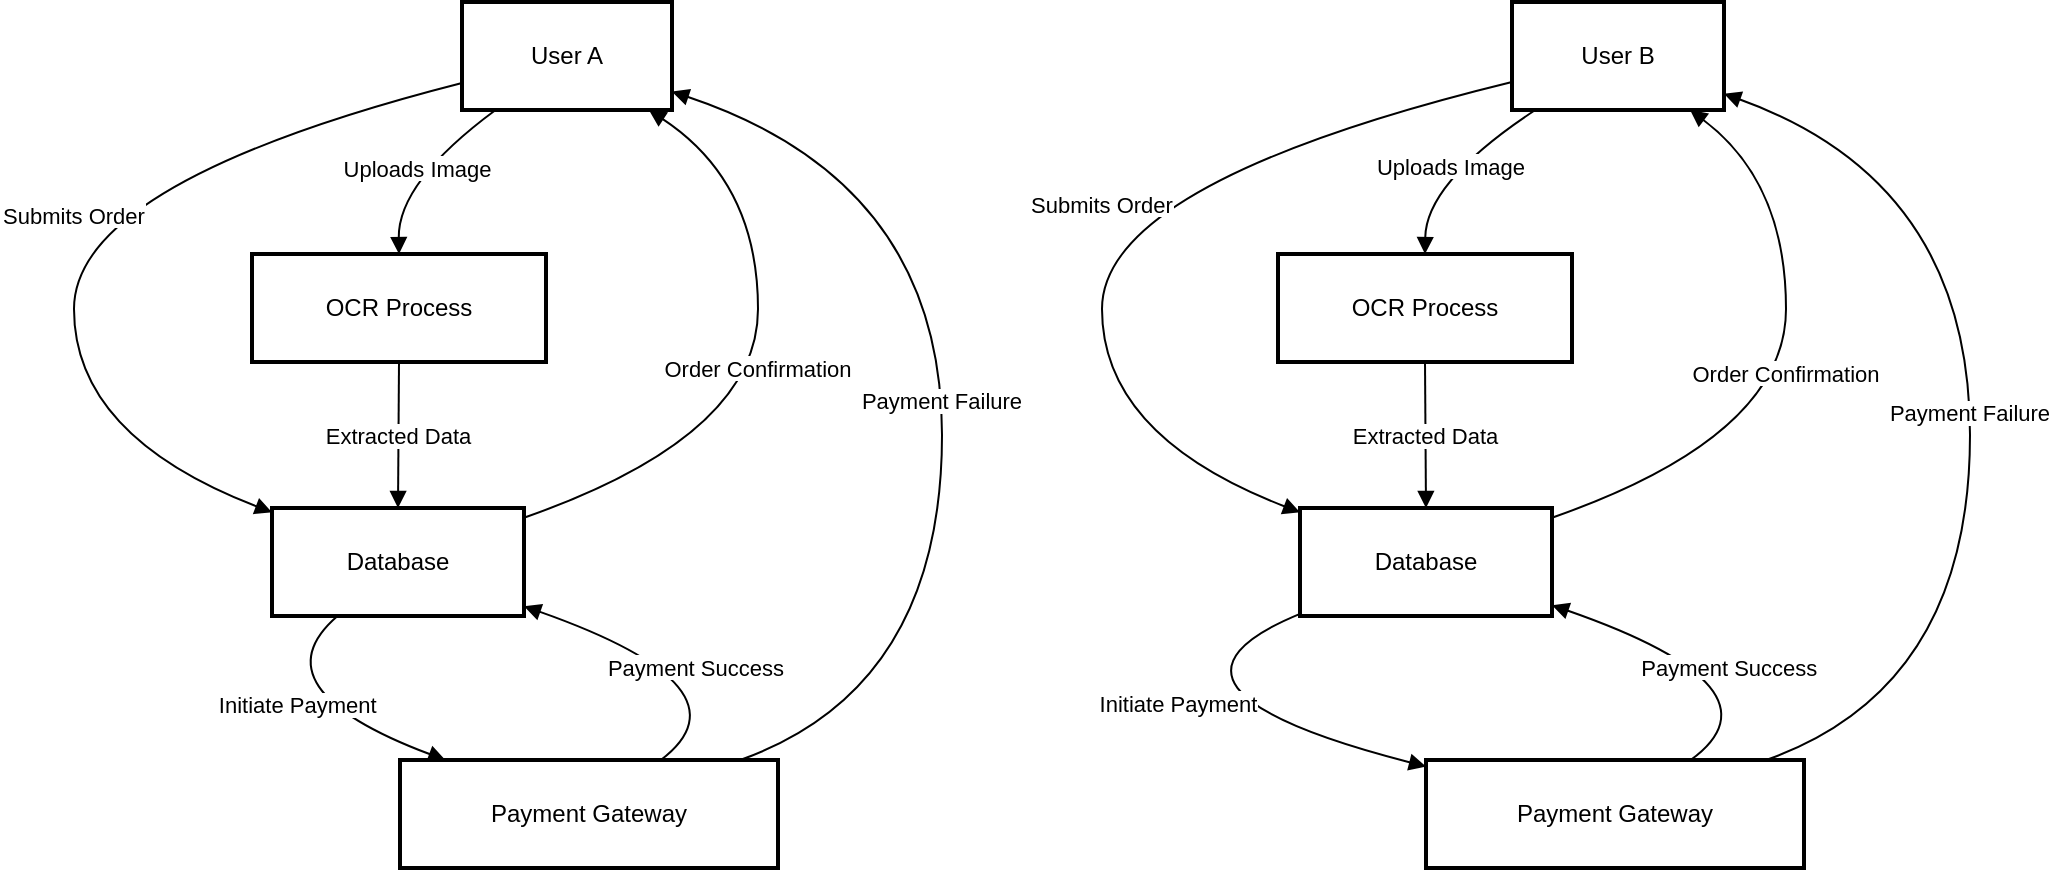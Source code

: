 <mxfile version="26.2.14">
  <diagram name="Page-1" id="30-xfxYBGeVBaRwV87rD">
    <mxGraphModel>
      <root>
        <mxCell id="0" />
        <mxCell id="1" parent="0" />
        <mxCell id="2" value="User A" style="whiteSpace=wrap;strokeWidth=2;" vertex="1" parent="1">
          <mxGeometry x="255" y="8" width="105" height="54" as="geometry" />
        </mxCell>
        <mxCell id="3" value="OCR Process" style="whiteSpace=wrap;strokeWidth=2;" vertex="1" parent="1">
          <mxGeometry x="150" y="134" width="147" height="54" as="geometry" />
        </mxCell>
        <mxCell id="4" value="Database" style="whiteSpace=wrap;strokeWidth=2;" vertex="1" parent="1">
          <mxGeometry x="160" y="261" width="126" height="54" as="geometry" />
        </mxCell>
        <mxCell id="5" value="Payment Gateway" style="whiteSpace=wrap;strokeWidth=2;" vertex="1" parent="1">
          <mxGeometry x="224" y="387" width="189" height="54" as="geometry" />
        </mxCell>
        <mxCell id="6" value="User B" style="whiteSpace=wrap;strokeWidth=2;" vertex="1" parent="1">
          <mxGeometry x="780" y="8" width="106" height="54" as="geometry" />
        </mxCell>
        <mxCell id="7" value="OCR Process" style="whiteSpace=wrap;strokeWidth=2;" vertex="1" parent="1">
          <mxGeometry x="663" y="134" width="147" height="54" as="geometry" />
        </mxCell>
        <mxCell id="8" value="Database" style="whiteSpace=wrap;strokeWidth=2;" vertex="1" parent="1">
          <mxGeometry x="674" y="261" width="126" height="54" as="geometry" />
        </mxCell>
        <mxCell id="9" value="Payment Gateway" style="whiteSpace=wrap;strokeWidth=2;" vertex="1" parent="1">
          <mxGeometry x="737" y="387" width="189" height="54" as="geometry" />
        </mxCell>
        <mxCell id="10" value="Uploads Image" style="curved=1;startArrow=none;endArrow=block;exitX=0.16;exitY=1;entryX=0.5;entryY=0.01;" edge="1" parent="1" source="2" target="3">
          <mxGeometry relative="1" as="geometry">
            <Array as="points">
              <mxPoint x="223" y="98" />
            </Array>
          </mxGeometry>
        </mxCell>
        <mxCell id="11" value="Submits Order" style="curved=1;startArrow=none;endArrow=block;exitX=0;exitY=0.75;entryX=0;entryY=0.04;" edge="1" parent="1" source="2" target="4">
          <mxGeometry relative="1" as="geometry">
            <Array as="points">
              <mxPoint x="61" y="98" />
              <mxPoint x="61" y="225" />
            </Array>
          </mxGeometry>
        </mxCell>
        <mxCell id="12" value="Extracted Data" style="curved=1;startArrow=none;endArrow=block;exitX=0.5;exitY=1.01;entryX=0.5;entryY=0;" edge="1" parent="1" source="3" target="4">
          <mxGeometry relative="1" as="geometry">
            <Array as="points" />
          </mxGeometry>
        </mxCell>
        <mxCell id="13" value="Order Confirmation" style="curved=1;startArrow=none;endArrow=block;exitX=1;exitY=0.09;entryX=0.89;entryY=1;" edge="1" parent="1" source="4" target="2">
          <mxGeometry relative="1" as="geometry">
            <Array as="points">
              <mxPoint x="403" y="225" />
              <mxPoint x="403" y="98" />
            </Array>
          </mxGeometry>
        </mxCell>
        <mxCell id="14" value="Initiate Payment" style="curved=1;startArrow=none;endArrow=block;exitX=0.26;exitY=1;entryX=0.12;entryY=0;" edge="1" parent="1" source="4" target="5">
          <mxGeometry relative="1" as="geometry">
            <Array as="points">
              <mxPoint x="151" y="351" />
            </Array>
          </mxGeometry>
        </mxCell>
        <mxCell id="15" value="Uploads Image" style="curved=1;startArrow=none;endArrow=block;exitX=0.11;exitY=1;entryX=0.5;entryY=0.01;" edge="1" parent="1" source="6" target="7">
          <mxGeometry relative="1" as="geometry">
            <Array as="points">
              <mxPoint x="737" y="98" />
            </Array>
          </mxGeometry>
        </mxCell>
        <mxCell id="16" value="Submits Order" style="curved=1;startArrow=none;endArrow=block;exitX=0;exitY=0.74;entryX=0;entryY=0.04;" edge="1" parent="1" source="6" target="8">
          <mxGeometry relative="1" as="geometry">
            <Array as="points">
              <mxPoint x="575" y="98" />
              <mxPoint x="575" y="225" />
            </Array>
          </mxGeometry>
        </mxCell>
        <mxCell id="17" value="Extracted Data" style="curved=1;startArrow=none;endArrow=block;exitX=0.5;exitY=1.01;entryX=0.5;entryY=0;" edge="1" parent="1" source="7" target="8">
          <mxGeometry relative="1" as="geometry">
            <Array as="points" />
          </mxGeometry>
        </mxCell>
        <mxCell id="18" value="Order Confirmation" style="curved=1;startArrow=none;endArrow=block;exitX=1;exitY=0.09;entryX=0.84;entryY=1;" edge="1" parent="1" source="8" target="6">
          <mxGeometry relative="1" as="geometry">
            <Array as="points">
              <mxPoint x="917" y="225" />
              <mxPoint x="917" y="98" />
            </Array>
          </mxGeometry>
        </mxCell>
        <mxCell id="19" value="Initiate Payment" style="curved=1;startArrow=none;endArrow=block;exitX=0;exitY=0.98;entryX=0;entryY=0.06;" edge="1" parent="1" source="8" target="9">
          <mxGeometry relative="1" as="geometry">
            <Array as="points">
              <mxPoint x="584" y="351" />
            </Array>
          </mxGeometry>
        </mxCell>
        <mxCell id="20" value="Payment Success" style="curved=1;startArrow=none;endArrow=block;exitX=0.69;exitY=0;entryX=1;entryY=0.91;" edge="1" parent="1" source="5" target="4">
          <mxGeometry relative="1" as="geometry">
            <Array as="points">
              <mxPoint x="402" y="351" />
            </Array>
          </mxGeometry>
        </mxCell>
        <mxCell id="21" value="Payment Success" style="curved=1;startArrow=none;endArrow=block;exitX=0.7;exitY=0;entryX=1;entryY=0.9;" edge="1" parent="1" source="9" target="8">
          <mxGeometry relative="1" as="geometry">
            <Array as="points">
              <mxPoint x="919" y="351" />
            </Array>
          </mxGeometry>
        </mxCell>
        <mxCell id="22" value="Payment Failure" style="curved=1;startArrow=none;endArrow=block;exitX=0.9;exitY=0;entryX=1;entryY=0.83;" edge="1" parent="1" source="5" target="2">
          <mxGeometry relative="1" as="geometry">
            <Array as="points">
              <mxPoint x="495" y="351" />
              <mxPoint x="495" y="98" />
            </Array>
          </mxGeometry>
        </mxCell>
        <mxCell id="23" value="Payment Failure" style="curved=1;startArrow=none;endArrow=block;exitX=0.9;exitY=0;entryX=1;entryY=0.85;" edge="1" parent="1" source="9" target="6">
          <mxGeometry relative="1" as="geometry">
            <Array as="points">
              <mxPoint x="1009" y="351" />
              <mxPoint x="1009" y="98" />
            </Array>
          </mxGeometry>
        </mxCell>
      </root>
    </mxGraphModel>
  </diagram>
</mxfile>
